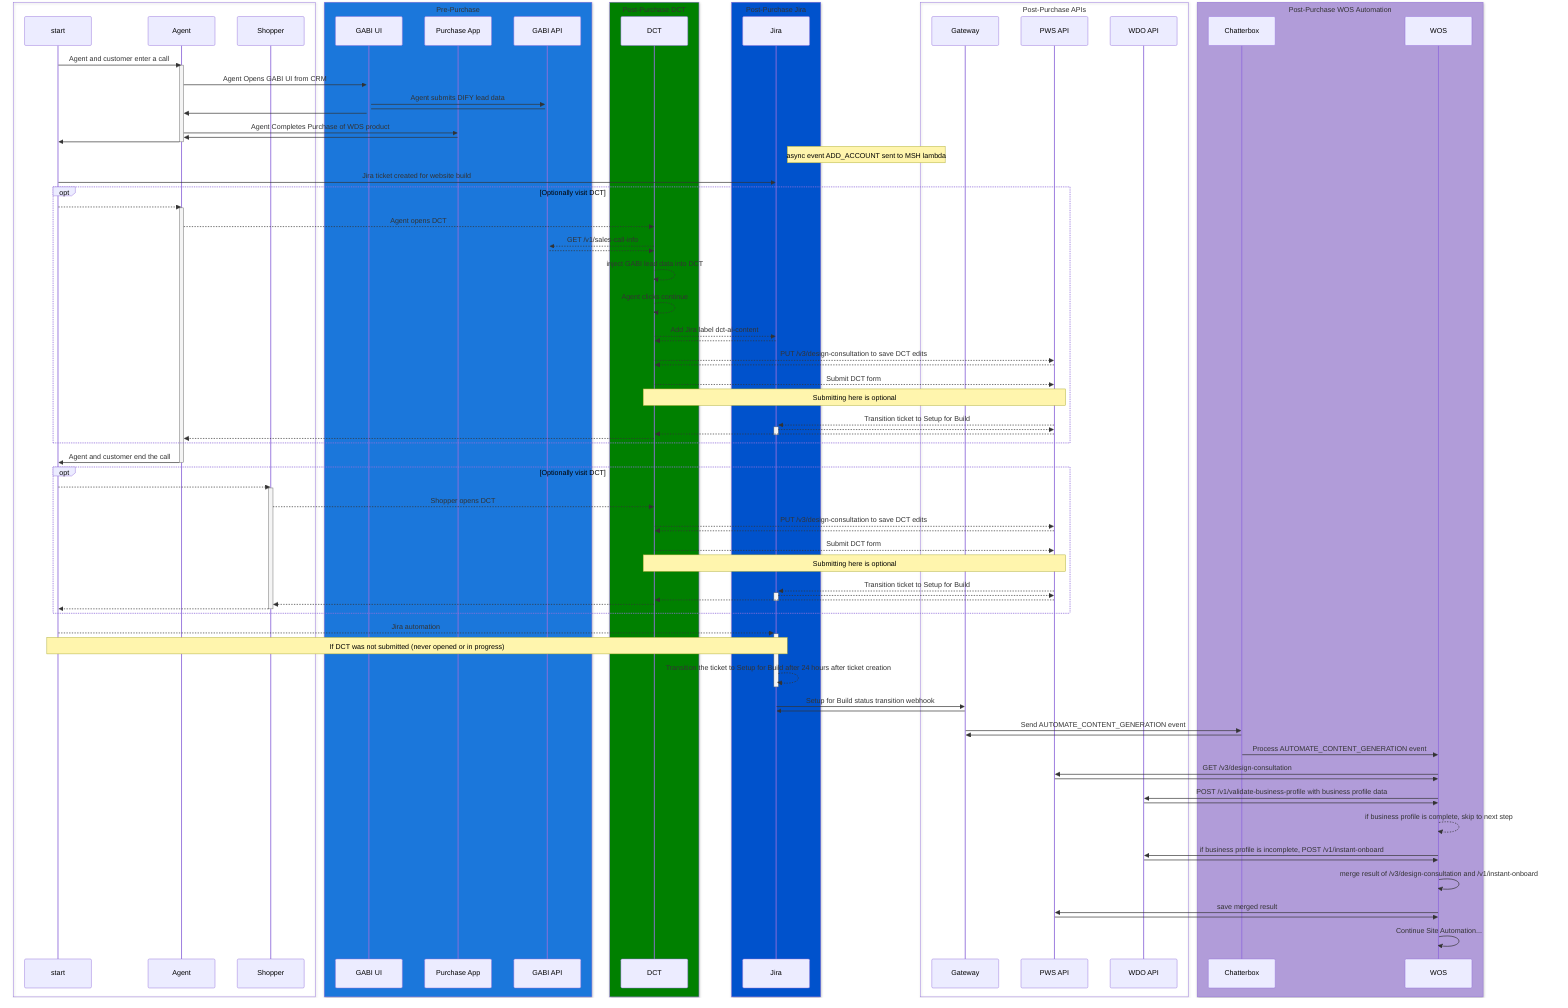 sequenceDiagram
    box
        participant start
        participant Agent
        participant Shopper
    end
    box rgb(27, 119, 219) Pre-Purchase
        participant GABI UI
        participant Purchase App
        participant GABI API
    end
    box green Post-Purchase DCT
        participant DCT
    end
    box rgb(0, 82, 204) Post-Purchase Jira
        participant Jira
        end
    box Post-Purchase APIs
        participant Gateway
        participant PWS API
        participant WDO API
    end
    box rgb(177, 156, 217) Post-Purchase WOS Automation
        participant Chatterbox
        participant WOS
    end
    
    start->>Agent: Agent and customer enter a call
    activate Agent
    Agent ->>+ GABI UI: Agent Opens GABI UI from CRM
    GABI UI ->>+ GABI API: Agent submits DIFY lead data
    GABI API->GABI UI:  
    GABI UI->>Agent: 
    Agent->>Purchase App: Agent Completes Purchase of WDS product
    Purchase App->>Agent: 
    Agent->>start: 
    deactivate Agent
    note right of Jira: async event ADD_ACCOUNT sent to MSH lambda
    start->>Jira: Jira ticket created for website build
    opt Optionally visit DCT
    start-->>Agent: 
    activate Agent
    Agent-->>DCT: Agent opens DCT
    DCT-->>GABI API: GET /v1/sales-call-info
    GABI API-->>DCT: 
    DCT-->>DCT: inject GABI lead data into DCT
    DCT-->>DCT: Agent clicks continue
    DCT-->>Jira: Add Jira label dct-ai-content
    Jira-->>DCT: 
    DCT-->>PWS API: PUT /v3/design-consultation to save DCT edits 
    PWS API-->>DCT: 
    DCT-->>PWS API: Submit DCT form
    note over DCT,PWS API: Submitting here is optional
    PWS API-->>+Jira: Transition ticket to Setup for Build
    Jira-->>-PWS API: 
    PWS API-->>DCT: 
    DCT-->>Agent: 
    end
    Agent->>start: Agent and customer end the call
    deactivate Agent
    opt Optionally visit DCT
    start-->>Shopper: 
    activate Shopper
    Shopper-->>DCT: Shopper opens DCT
    DCT-->>PWS API: PUT /v3/design-consultation to save DCT edits
    PWS API-->>DCT: 
    DCT-->>PWS API: Submit DCT form
    note over DCT,PWS API: Submitting here is optional
    PWS API-->>+Jira: Transition ticket to Setup for Build
    Jira-->>-PWS API: 
    PWS API-->>DCT:  
    DCT-->>Shopper: 
    Shopper-->>start: 
    deactivate Shopper 
    end
    start-->>+Jira: Jira automation
    note over start, Jira: If DCT was not submitted (never opened or in progress)
    Jira-->>-Jira: Transition the ticket to Setup for Build after 24 hours after ticket creation
    Jira->>Gateway: Setup for Build status transition webhook
    Gateway->>Jira: 
    Gateway->>Chatterbox: Send AUTOMATE_CONTENT_GENERATION event
    Chatterbox->>Gateway: 
    Chatterbox->>WOS: Process AUTOMATE_CONTENT_GENERATION event
    WOS->>PWS API: GET /v3/design-consultation
    PWS API->>WOS: 
    WOS->>WDO API: POST /v1/validate-business-profile with business profile data
    WDO API->>WOS: 
    WOS-->>WOS: if business profile is complete, skip to next step
    WOS->>WDO API: if business profile is incomplete, POST /v1/instant-onboard
    WDO API->>WOS: 
    WOS->>WOS: merge result of /v3/design-consultation and /v1/instant-onboard
    WOS->>PWS API: save merged result
    PWS API->>WOS: 
    WOS->>WOS: Continue Site Automation...
